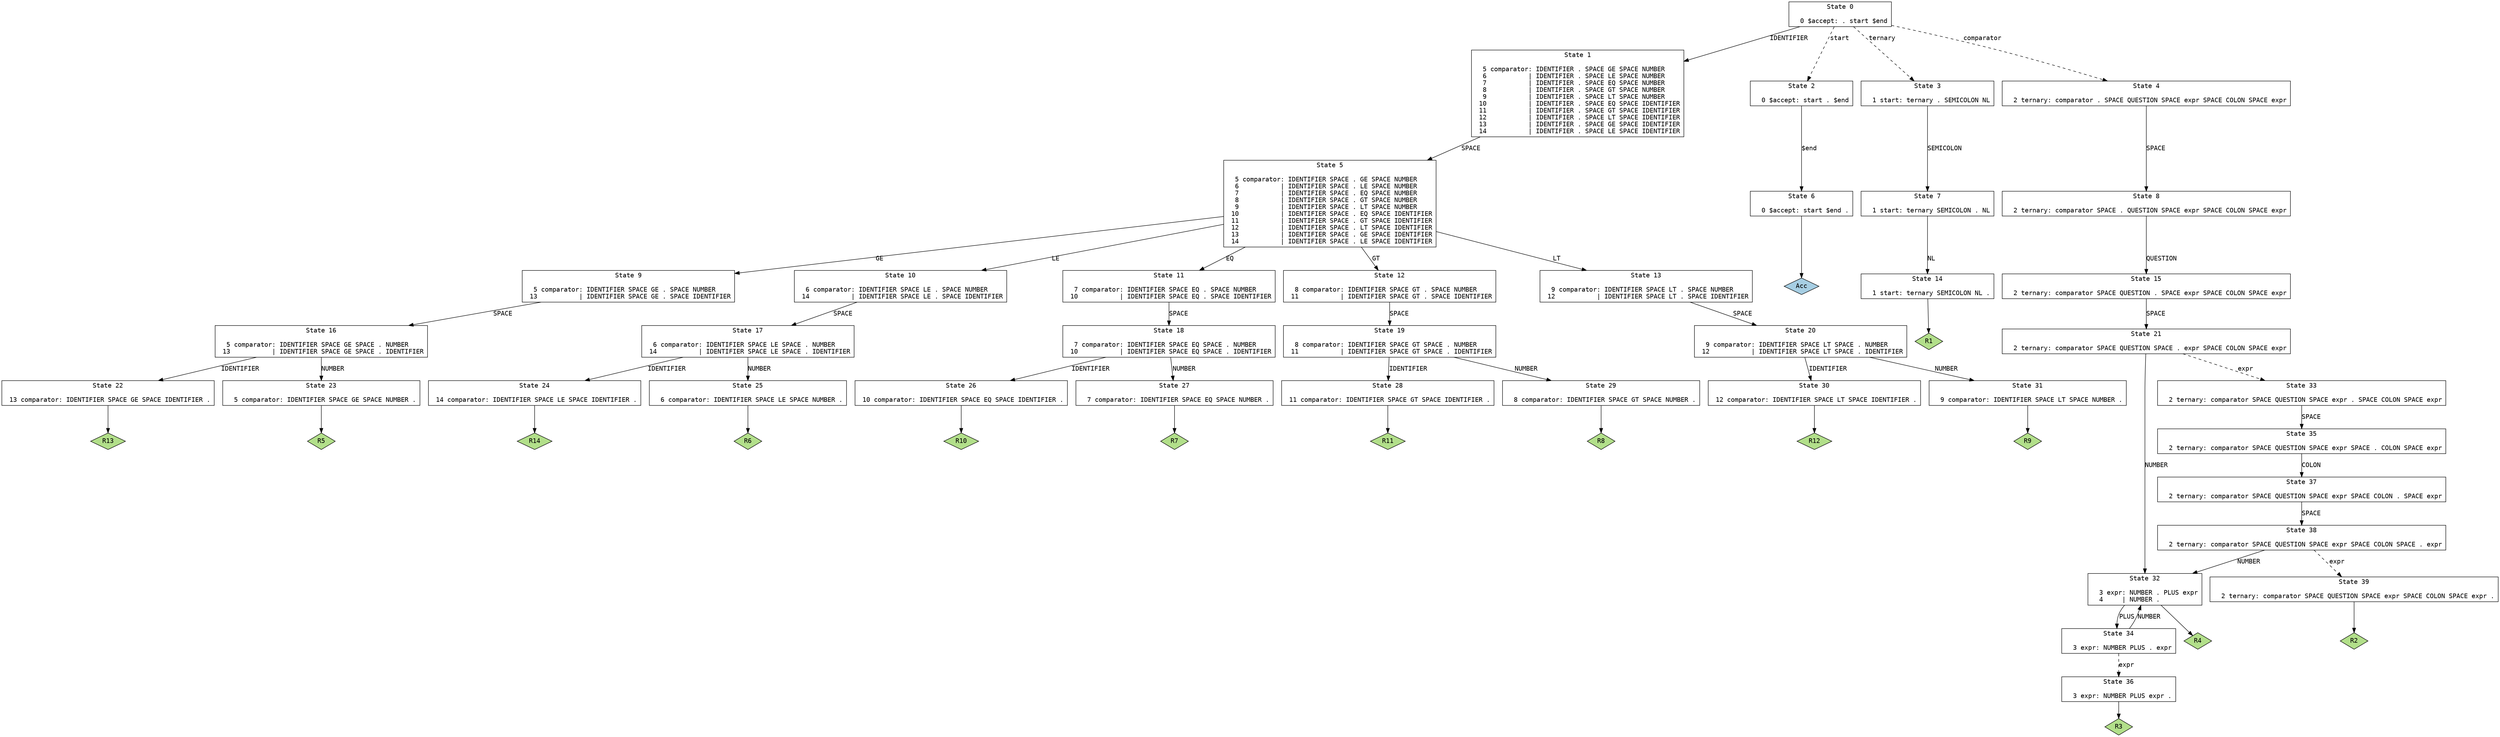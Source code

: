 // Generated by GNU Bison 3.5.1.
// Report bugs to <bug-bison@gnu.org>.
// Home page: <https://www.gnu.org/software/bison/>.

digraph "file.y"
{
  node [fontname = courier, shape = box, colorscheme = paired6]
  edge [fontname = courier]

  0 [label="State 0\n\l  0 $accept: . start $end\l"]
  0 -> 1 [style=solid label="IDENTIFIER"]
  0 -> 2 [style=dashed label="start"]
  0 -> 3 [style=dashed label="ternary"]
  0 -> 4 [style=dashed label="comparator"]
  1 [label="State 1\n\l  5 comparator: IDENTIFIER . SPACE GE SPACE NUMBER\l  6           | IDENTIFIER . SPACE LE SPACE NUMBER\l  7           | IDENTIFIER . SPACE EQ SPACE NUMBER\l  8           | IDENTIFIER . SPACE GT SPACE NUMBER\l  9           | IDENTIFIER . SPACE LT SPACE NUMBER\l 10           | IDENTIFIER . SPACE EQ SPACE IDENTIFIER\l 11           | IDENTIFIER . SPACE GT SPACE IDENTIFIER\l 12           | IDENTIFIER . SPACE LT SPACE IDENTIFIER\l 13           | IDENTIFIER . SPACE GE SPACE IDENTIFIER\l 14           | IDENTIFIER . SPACE LE SPACE IDENTIFIER\l"]
  1 -> 5 [style=solid label="SPACE"]
  2 [label="State 2\n\l  0 $accept: start . $end\l"]
  2 -> 6 [style=solid label="$end"]
  3 [label="State 3\n\l  1 start: ternary . SEMICOLON NL\l"]
  3 -> 7 [style=solid label="SEMICOLON"]
  4 [label="State 4\n\l  2 ternary: comparator . SPACE QUESTION SPACE expr SPACE COLON SPACE expr\l"]
  4 -> 8 [style=solid label="SPACE"]
  5 [label="State 5\n\l  5 comparator: IDENTIFIER SPACE . GE SPACE NUMBER\l  6           | IDENTIFIER SPACE . LE SPACE NUMBER\l  7           | IDENTIFIER SPACE . EQ SPACE NUMBER\l  8           | IDENTIFIER SPACE . GT SPACE NUMBER\l  9           | IDENTIFIER SPACE . LT SPACE NUMBER\l 10           | IDENTIFIER SPACE . EQ SPACE IDENTIFIER\l 11           | IDENTIFIER SPACE . GT SPACE IDENTIFIER\l 12           | IDENTIFIER SPACE . LT SPACE IDENTIFIER\l 13           | IDENTIFIER SPACE . GE SPACE IDENTIFIER\l 14           | IDENTIFIER SPACE . LE SPACE IDENTIFIER\l"]
  5 -> 9 [style=solid label="GE"]
  5 -> 10 [style=solid label="LE"]
  5 -> 11 [style=solid label="EQ"]
  5 -> 12 [style=solid label="GT"]
  5 -> 13 [style=solid label="LT"]
  6 [label="State 6\n\l  0 $accept: start $end .\l"]
  6 -> "6R0" [style=solid]
 "6R0" [label="Acc", fillcolor=1, shape=diamond, style=filled]
  7 [label="State 7\n\l  1 start: ternary SEMICOLON . NL\l"]
  7 -> 14 [style=solid label="NL"]
  8 [label="State 8\n\l  2 ternary: comparator SPACE . QUESTION SPACE expr SPACE COLON SPACE expr\l"]
  8 -> 15 [style=solid label="QUESTION"]
  9 [label="State 9\n\l  5 comparator: IDENTIFIER SPACE GE . SPACE NUMBER\l 13           | IDENTIFIER SPACE GE . SPACE IDENTIFIER\l"]
  9 -> 16 [style=solid label="SPACE"]
  10 [label="State 10\n\l  6 comparator: IDENTIFIER SPACE LE . SPACE NUMBER\l 14           | IDENTIFIER SPACE LE . SPACE IDENTIFIER\l"]
  10 -> 17 [style=solid label="SPACE"]
  11 [label="State 11\n\l  7 comparator: IDENTIFIER SPACE EQ . SPACE NUMBER\l 10           | IDENTIFIER SPACE EQ . SPACE IDENTIFIER\l"]
  11 -> 18 [style=solid label="SPACE"]
  12 [label="State 12\n\l  8 comparator: IDENTIFIER SPACE GT . SPACE NUMBER\l 11           | IDENTIFIER SPACE GT . SPACE IDENTIFIER\l"]
  12 -> 19 [style=solid label="SPACE"]
  13 [label="State 13\n\l  9 comparator: IDENTIFIER SPACE LT . SPACE NUMBER\l 12           | IDENTIFIER SPACE LT . SPACE IDENTIFIER\l"]
  13 -> 20 [style=solid label="SPACE"]
  14 [label="State 14\n\l  1 start: ternary SEMICOLON NL .\l"]
  14 -> "14R1" [style=solid]
 "14R1" [label="R1", fillcolor=3, shape=diamond, style=filled]
  15 [label="State 15\n\l  2 ternary: comparator SPACE QUESTION . SPACE expr SPACE COLON SPACE expr\l"]
  15 -> 21 [style=solid label="SPACE"]
  16 [label="State 16\n\l  5 comparator: IDENTIFIER SPACE GE SPACE . NUMBER\l 13           | IDENTIFIER SPACE GE SPACE . IDENTIFIER\l"]
  16 -> 22 [style=solid label="IDENTIFIER"]
  16 -> 23 [style=solid label="NUMBER"]
  17 [label="State 17\n\l  6 comparator: IDENTIFIER SPACE LE SPACE . NUMBER\l 14           | IDENTIFIER SPACE LE SPACE . IDENTIFIER\l"]
  17 -> 24 [style=solid label="IDENTIFIER"]
  17 -> 25 [style=solid label="NUMBER"]
  18 [label="State 18\n\l  7 comparator: IDENTIFIER SPACE EQ SPACE . NUMBER\l 10           | IDENTIFIER SPACE EQ SPACE . IDENTIFIER\l"]
  18 -> 26 [style=solid label="IDENTIFIER"]
  18 -> 27 [style=solid label="NUMBER"]
  19 [label="State 19\n\l  8 comparator: IDENTIFIER SPACE GT SPACE . NUMBER\l 11           | IDENTIFIER SPACE GT SPACE . IDENTIFIER\l"]
  19 -> 28 [style=solid label="IDENTIFIER"]
  19 -> 29 [style=solid label="NUMBER"]
  20 [label="State 20\n\l  9 comparator: IDENTIFIER SPACE LT SPACE . NUMBER\l 12           | IDENTIFIER SPACE LT SPACE . IDENTIFIER\l"]
  20 -> 30 [style=solid label="IDENTIFIER"]
  20 -> 31 [style=solid label="NUMBER"]
  21 [label="State 21\n\l  2 ternary: comparator SPACE QUESTION SPACE . expr SPACE COLON SPACE expr\l"]
  21 -> 32 [style=solid label="NUMBER"]
  21 -> 33 [style=dashed label="expr"]
  22 [label="State 22\n\l 13 comparator: IDENTIFIER SPACE GE SPACE IDENTIFIER .\l"]
  22 -> "22R13" [style=solid]
 "22R13" [label="R13", fillcolor=3, shape=diamond, style=filled]
  23 [label="State 23\n\l  5 comparator: IDENTIFIER SPACE GE SPACE NUMBER .\l"]
  23 -> "23R5" [style=solid]
 "23R5" [label="R5", fillcolor=3, shape=diamond, style=filled]
  24 [label="State 24\n\l 14 comparator: IDENTIFIER SPACE LE SPACE IDENTIFIER .\l"]
  24 -> "24R14" [style=solid]
 "24R14" [label="R14", fillcolor=3, shape=diamond, style=filled]
  25 [label="State 25\n\l  6 comparator: IDENTIFIER SPACE LE SPACE NUMBER .\l"]
  25 -> "25R6" [style=solid]
 "25R6" [label="R6", fillcolor=3, shape=diamond, style=filled]
  26 [label="State 26\n\l 10 comparator: IDENTIFIER SPACE EQ SPACE IDENTIFIER .\l"]
  26 -> "26R10" [style=solid]
 "26R10" [label="R10", fillcolor=3, shape=diamond, style=filled]
  27 [label="State 27\n\l  7 comparator: IDENTIFIER SPACE EQ SPACE NUMBER .\l"]
  27 -> "27R7" [style=solid]
 "27R7" [label="R7", fillcolor=3, shape=diamond, style=filled]
  28 [label="State 28\n\l 11 comparator: IDENTIFIER SPACE GT SPACE IDENTIFIER .\l"]
  28 -> "28R11" [style=solid]
 "28R11" [label="R11", fillcolor=3, shape=diamond, style=filled]
  29 [label="State 29\n\l  8 comparator: IDENTIFIER SPACE GT SPACE NUMBER .\l"]
  29 -> "29R8" [style=solid]
 "29R8" [label="R8", fillcolor=3, shape=diamond, style=filled]
  30 [label="State 30\n\l 12 comparator: IDENTIFIER SPACE LT SPACE IDENTIFIER .\l"]
  30 -> "30R12" [style=solid]
 "30R12" [label="R12", fillcolor=3, shape=diamond, style=filled]
  31 [label="State 31\n\l  9 comparator: IDENTIFIER SPACE LT SPACE NUMBER .\l"]
  31 -> "31R9" [style=solid]
 "31R9" [label="R9", fillcolor=3, shape=diamond, style=filled]
  32 [label="State 32\n\l  3 expr: NUMBER . PLUS expr\l  4     | NUMBER .\l"]
  32 -> 34 [style=solid label="PLUS"]
  32 -> "32R4" [style=solid]
 "32R4" [label="R4", fillcolor=3, shape=diamond, style=filled]
  33 [label="State 33\n\l  2 ternary: comparator SPACE QUESTION SPACE expr . SPACE COLON SPACE expr\l"]
  33 -> 35 [style=solid label="SPACE"]
  34 [label="State 34\n\l  3 expr: NUMBER PLUS . expr\l"]
  34 -> 32 [style=solid label="NUMBER"]
  34 -> 36 [style=dashed label="expr"]
  35 [label="State 35\n\l  2 ternary: comparator SPACE QUESTION SPACE expr SPACE . COLON SPACE expr\l"]
  35 -> 37 [style=solid label="COLON"]
  36 [label="State 36\n\l  3 expr: NUMBER PLUS expr .\l"]
  36 -> "36R3" [style=solid]
 "36R3" [label="R3", fillcolor=3, shape=diamond, style=filled]
  37 [label="State 37\n\l  2 ternary: comparator SPACE QUESTION SPACE expr SPACE COLON . SPACE expr\l"]
  37 -> 38 [style=solid label="SPACE"]
  38 [label="State 38\n\l  2 ternary: comparator SPACE QUESTION SPACE expr SPACE COLON SPACE . expr\l"]
  38 -> 32 [style=solid label="NUMBER"]
  38 -> 39 [style=dashed label="expr"]
  39 [label="State 39\n\l  2 ternary: comparator SPACE QUESTION SPACE expr SPACE COLON SPACE expr .\l"]
  39 -> "39R2" [style=solid]
 "39R2" [label="R2", fillcolor=3, shape=diamond, style=filled]
}
